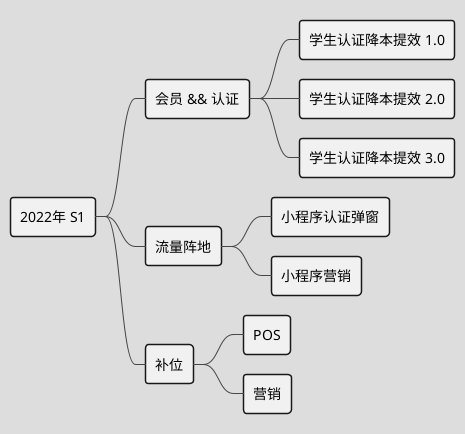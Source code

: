 @startmindmap
'https://plantuml.com/mindmap-diagram
skinparam backgroundColor #EEEBDC

'使用 toy 主题
!theme toy

* 2022年 S1

** 会员 && 认证
*** 学生认证降本提效 1.0




*** 学生认证降本提效 2.0

*** 学生认证降本提效 3.0


** 流量阵地
*** 小程序认证弹窗
*** 小程序营销


** 补位
*** POS


*** 营销



@endmindmap
